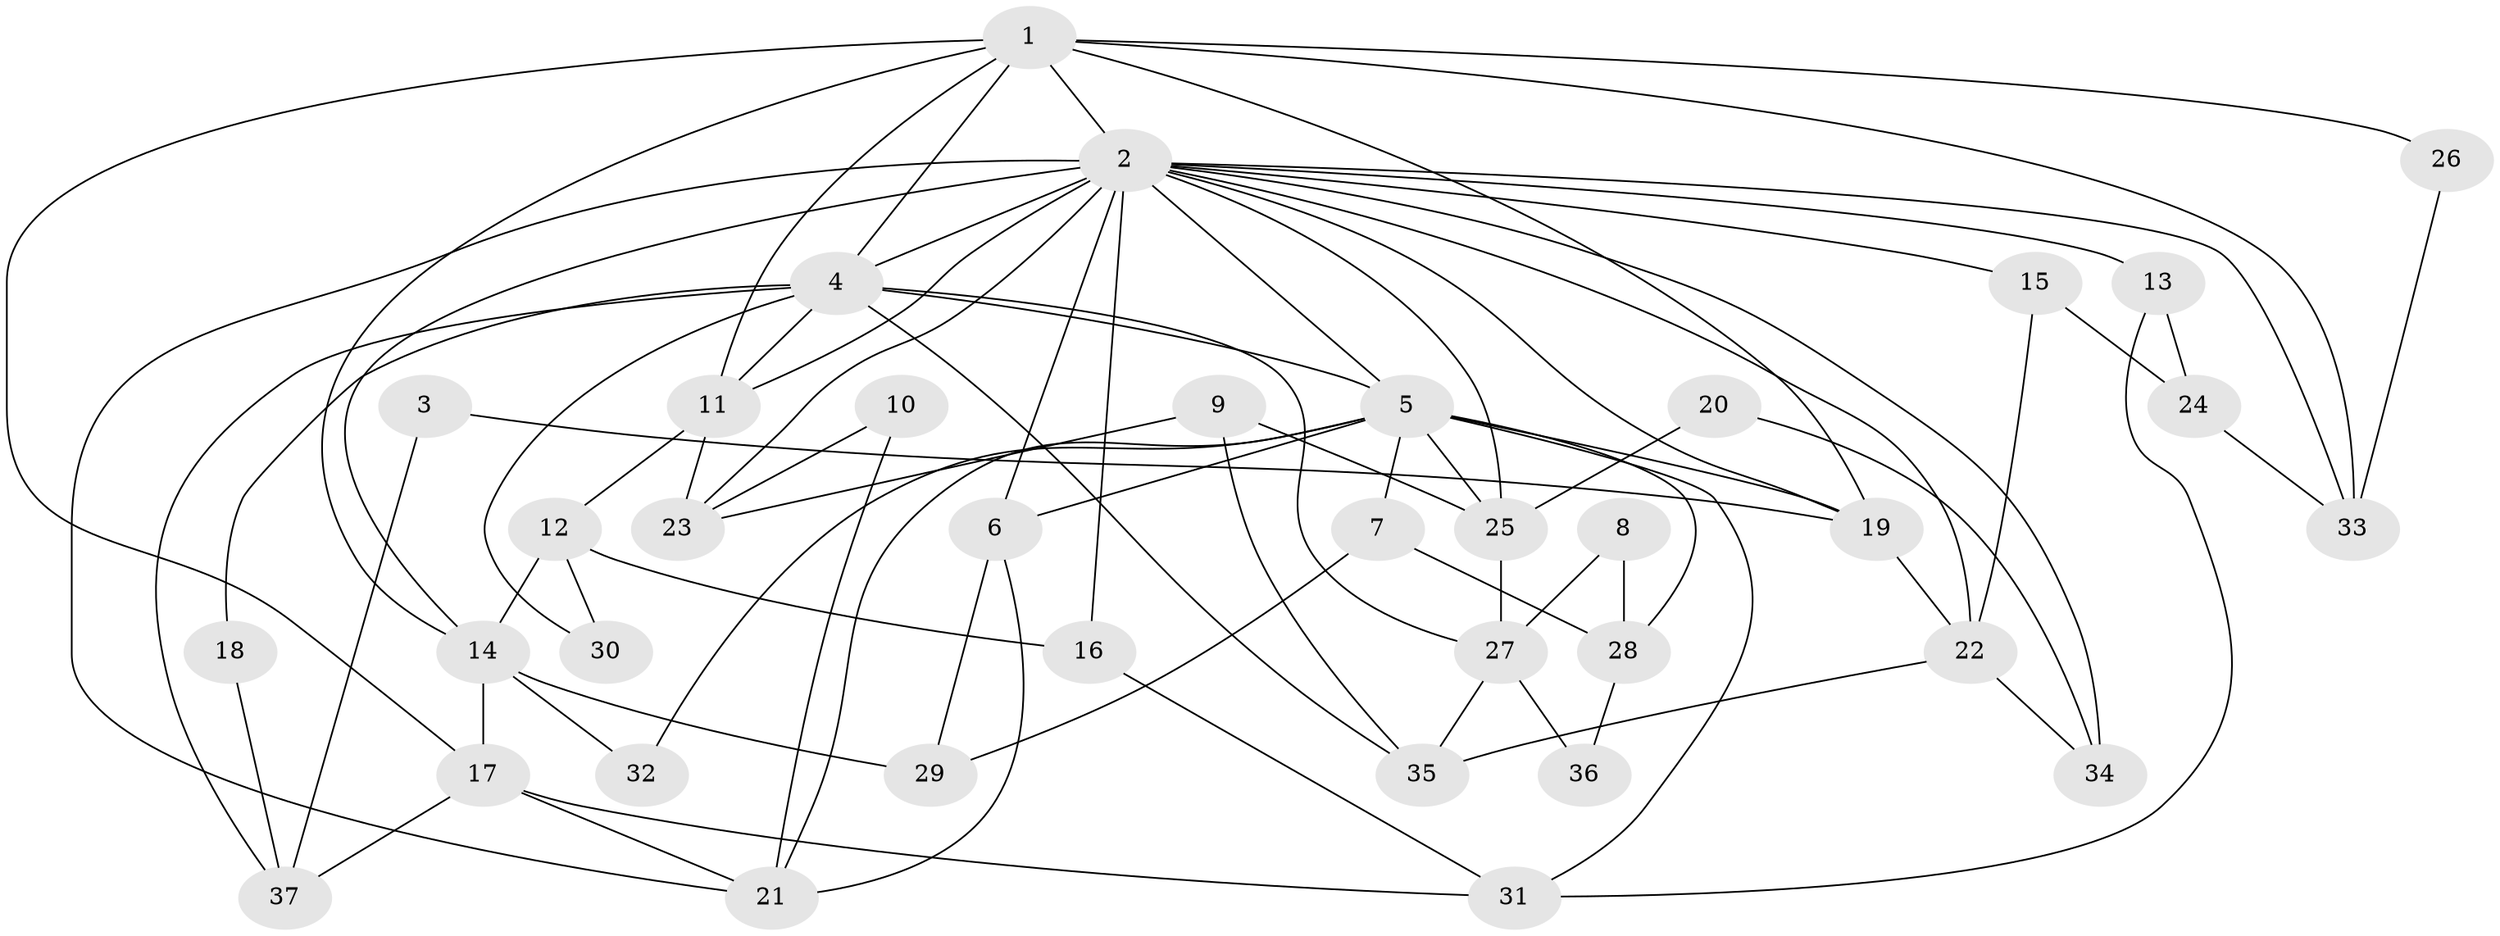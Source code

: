 // original degree distribution, {4: 0.25, 3: 0.16666666666666666, 6: 0.05, 2: 0.18333333333333332, 5: 0.31666666666666665, 8: 0.016666666666666666, 7: 0.016666666666666666}
// Generated by graph-tools (version 1.1) at 2025/50/03/04/25 22:50:51]
// undirected, 37 vertices, 79 edges
graph export_dot {
  node [color=gray90,style=filled];
  1;
  2;
  3;
  4;
  5;
  6;
  7;
  8;
  9;
  10;
  11;
  12;
  13;
  14;
  15;
  16;
  17;
  18;
  19;
  20;
  21;
  22;
  23;
  24;
  25;
  26;
  27;
  28;
  29;
  30;
  31;
  32;
  33;
  34;
  35;
  36;
  37;
  1 -- 2 [weight=2.0];
  1 -- 4 [weight=3.0];
  1 -- 11 [weight=1.0];
  1 -- 14 [weight=1.0];
  1 -- 17 [weight=1.0];
  1 -- 19 [weight=1.0];
  1 -- 26 [weight=1.0];
  1 -- 33 [weight=2.0];
  2 -- 4 [weight=4.0];
  2 -- 5 [weight=5.0];
  2 -- 6 [weight=1.0];
  2 -- 11 [weight=2.0];
  2 -- 13 [weight=1.0];
  2 -- 14 [weight=1.0];
  2 -- 15 [weight=1.0];
  2 -- 16 [weight=1.0];
  2 -- 19 [weight=1.0];
  2 -- 21 [weight=1.0];
  2 -- 22 [weight=1.0];
  2 -- 23 [weight=1.0];
  2 -- 25 [weight=1.0];
  2 -- 33 [weight=1.0];
  2 -- 34 [weight=1.0];
  3 -- 19 [weight=1.0];
  3 -- 37 [weight=1.0];
  4 -- 5 [weight=1.0];
  4 -- 11 [weight=1.0];
  4 -- 18 [weight=1.0];
  4 -- 27 [weight=1.0];
  4 -- 30 [weight=1.0];
  4 -- 35 [weight=1.0];
  4 -- 37 [weight=1.0];
  5 -- 6 [weight=2.0];
  5 -- 7 [weight=1.0];
  5 -- 19 [weight=1.0];
  5 -- 21 [weight=1.0];
  5 -- 25 [weight=1.0];
  5 -- 28 [weight=1.0];
  5 -- 31 [weight=1.0];
  5 -- 32 [weight=1.0];
  6 -- 21 [weight=1.0];
  6 -- 29 [weight=1.0];
  7 -- 28 [weight=1.0];
  7 -- 29 [weight=1.0];
  8 -- 27 [weight=1.0];
  8 -- 28 [weight=1.0];
  9 -- 23 [weight=1.0];
  9 -- 25 [weight=1.0];
  9 -- 35 [weight=1.0];
  10 -- 21 [weight=1.0];
  10 -- 23 [weight=1.0];
  11 -- 12 [weight=1.0];
  11 -- 23 [weight=1.0];
  12 -- 14 [weight=1.0];
  12 -- 16 [weight=1.0];
  12 -- 30 [weight=1.0];
  13 -- 24 [weight=1.0];
  13 -- 31 [weight=1.0];
  14 -- 17 [weight=1.0];
  14 -- 29 [weight=1.0];
  14 -- 32 [weight=1.0];
  15 -- 22 [weight=1.0];
  15 -- 24 [weight=1.0];
  16 -- 31 [weight=1.0];
  17 -- 21 [weight=1.0];
  17 -- 31 [weight=1.0];
  17 -- 37 [weight=1.0];
  18 -- 37 [weight=1.0];
  19 -- 22 [weight=1.0];
  20 -- 25 [weight=1.0];
  20 -- 34 [weight=1.0];
  22 -- 34 [weight=1.0];
  22 -- 35 [weight=1.0];
  24 -- 33 [weight=1.0];
  25 -- 27 [weight=1.0];
  26 -- 33 [weight=1.0];
  27 -- 35 [weight=1.0];
  27 -- 36 [weight=1.0];
  28 -- 36 [weight=1.0];
}
